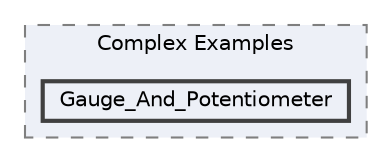 digraph "C:/Users/BIG/Documents/Arduino/Libraries/Bind/examples/All Boards+HC-06 (or similars)/Complex Examples/Gauge_And_Potentiometer"
{
 // LATEX_PDF_SIZE
  bgcolor="transparent";
  edge [fontname=Helvetica,fontsize=10,labelfontname=Helvetica,labelfontsize=10];
  node [fontname=Helvetica,fontsize=10,shape=box,height=0.2,width=0.4];
  compound=true
  subgraph clusterdir_097e3c3dfdc3d29aacd6e6e2e602b102 {
    graph [ bgcolor="#edf0f7", pencolor="grey50", label="Complex Examples", fontname=Helvetica,fontsize=10 style="filled,dashed", URL="dir_097e3c3dfdc3d29aacd6e6e2e602b102.html",tooltip=""]
  dir_733c1420f44aef52c9864bd95cc8b76e [label="Gauge_And_Potentiometer", fillcolor="#edf0f7", color="grey25", style="filled,bold", URL="dir_733c1420f44aef52c9864bd95cc8b76e.html",tooltip=""];
  }
}
